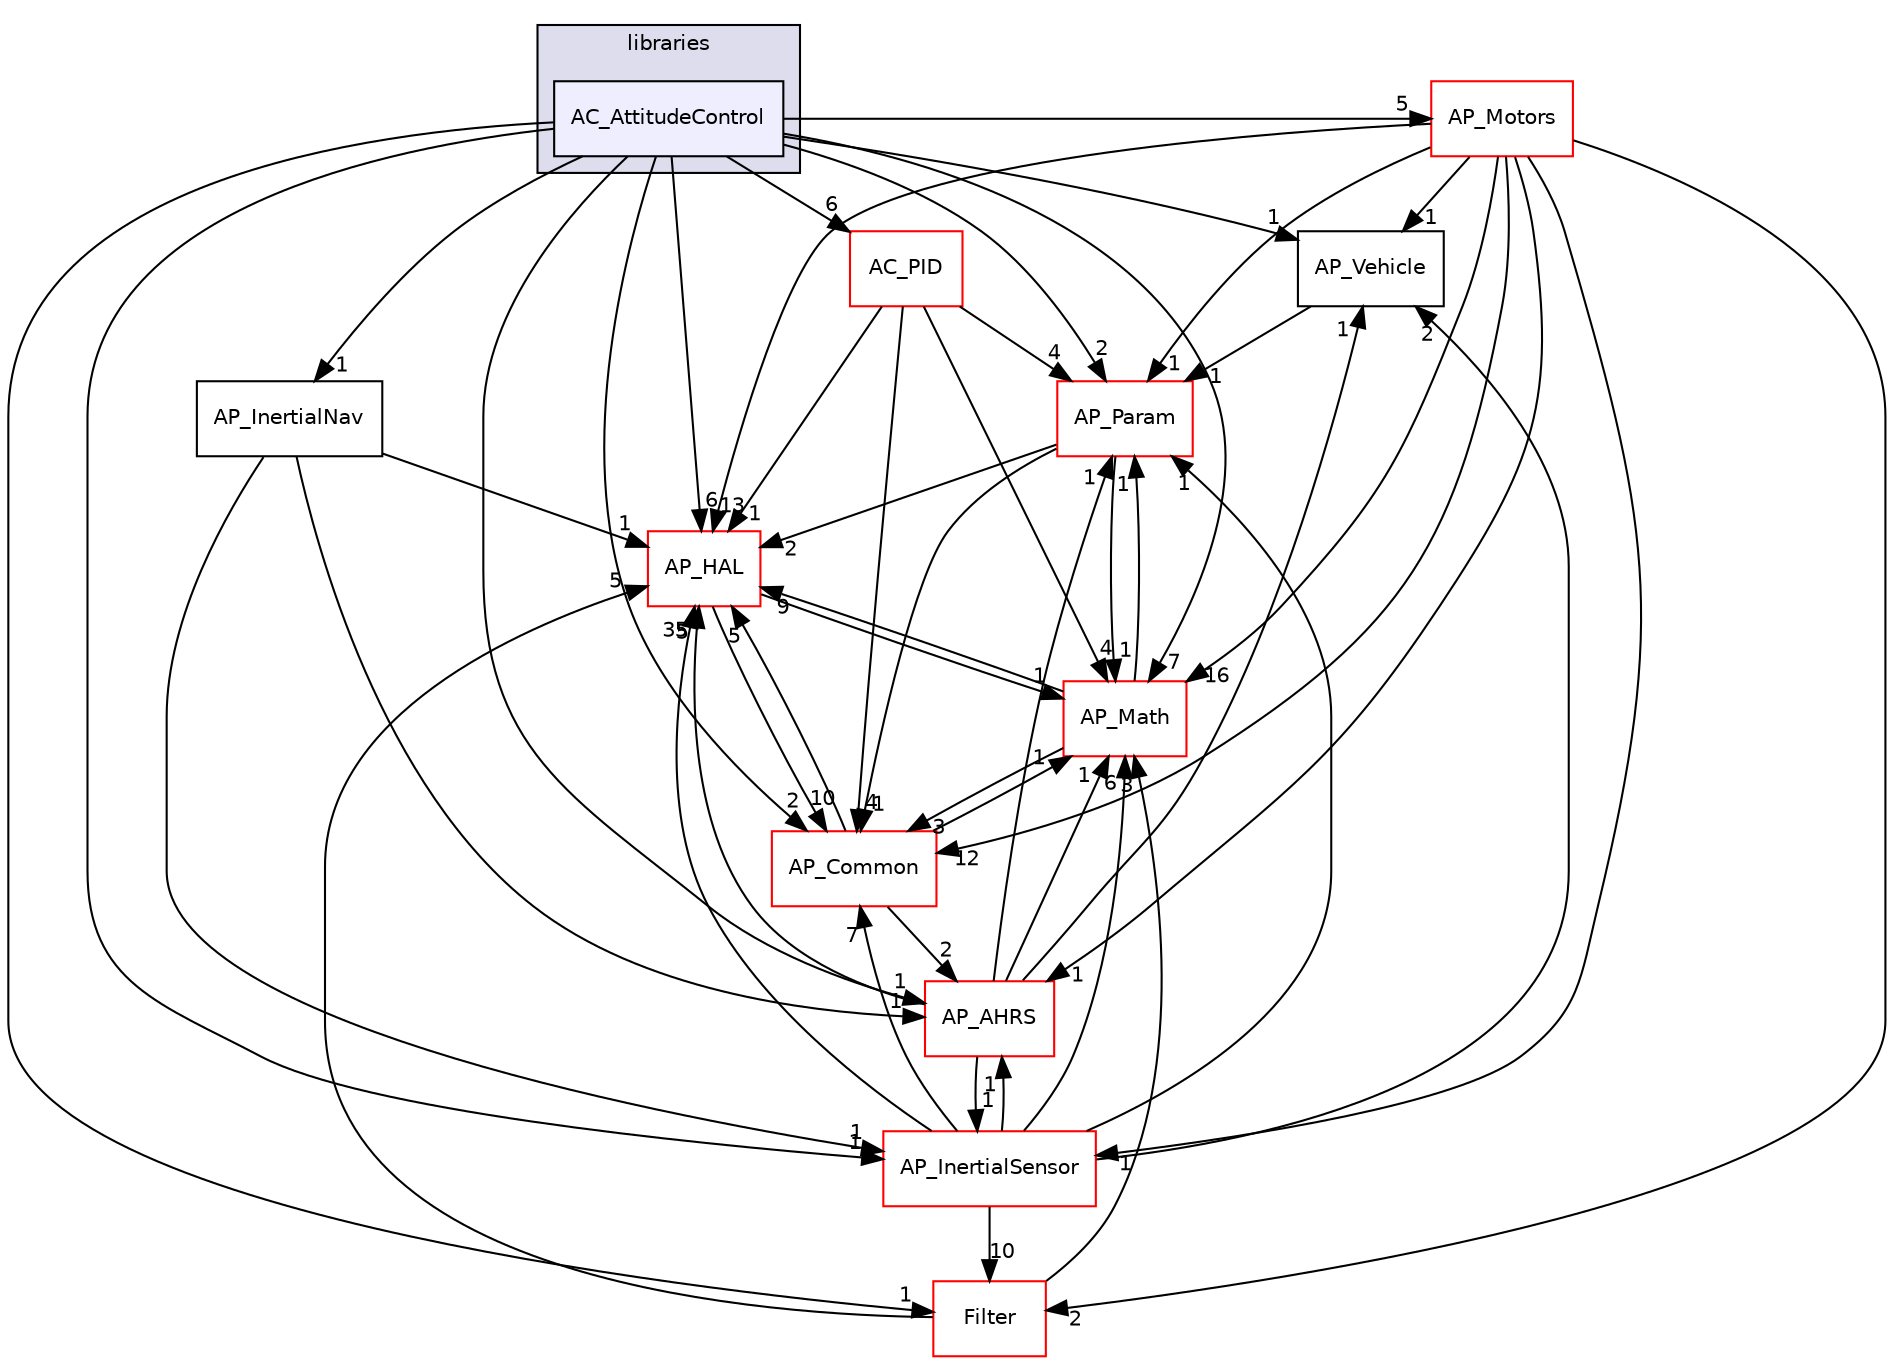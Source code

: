 digraph "libraries/AC_AttitudeControl" {
  compound=true
  node [ fontsize="10", fontname="Helvetica"];
  edge [ labelfontsize="10", labelfontname="Helvetica"];
  subgraph clusterdir_bc0718b08fb2015b8e59c47b2805f60c {
    graph [ bgcolor="#ddddee", pencolor="black", label="libraries" fontname="Helvetica", fontsize="10", URL="dir_bc0718b08fb2015b8e59c47b2805f60c.html"]
  dir_c50d09644f1928d7bdd0d8bb236183c6 [shape=box, label="AC_AttitudeControl", style="filled", fillcolor="#eeeeff", pencolor="black", URL="dir_c50d09644f1928d7bdd0d8bb236183c6.html"];
  }
  dir_605736780307584fc5a1e6c30e237454 [shape=box label="AP_Vehicle" URL="dir_605736780307584fc5a1e6c30e237454.html"];
  dir_85ad937bf7c11de5c2907a482c9c56bd [shape=box label="AP_AHRS" fillcolor="white" style="filled" color="red" URL="dir_85ad937bf7c11de5c2907a482c9c56bd.html"];
  dir_a7fc19be35497a7ff9f517e98edaea32 [shape=box label="Filter" fillcolor="white" style="filled" color="red" URL="dir_a7fc19be35497a7ff9f517e98edaea32.html"];
  dir_1cbc10423b2512b31103883361e0123b [shape=box label="AP_HAL" fillcolor="white" style="filled" color="red" URL="dir_1cbc10423b2512b31103883361e0123b.html"];
  dir_e2bd83a63617af771129da87c3dea2f2 [shape=box label="AP_InertialNav" URL="dir_e2bd83a63617af771129da87c3dea2f2.html"];
  dir_200d929b8d5577e7f19dc05ce443c612 [shape=box label="AP_Param" fillcolor="white" style="filled" color="red" URL="dir_200d929b8d5577e7f19dc05ce443c612.html"];
  dir_e2208a4dfd218f697a2a26cf1e819f73 [shape=box label="AP_Motors" fillcolor="white" style="filled" color="red" URL="dir_e2208a4dfd218f697a2a26cf1e819f73.html"];
  dir_f8d151dc119ef4d37afa003c944b490a [shape=box label="AP_InertialSensor" fillcolor="white" style="filled" color="red" URL="dir_f8d151dc119ef4d37afa003c944b490a.html"];
  dir_e45b4740ca2377c64753601f0047bb45 [shape=box label="AC_PID" fillcolor="white" style="filled" color="red" URL="dir_e45b4740ca2377c64753601f0047bb45.html"];
  dir_93fb9127672489656ce87df72f6e986d [shape=box label="AP_Math" fillcolor="white" style="filled" color="red" URL="dir_93fb9127672489656ce87df72f6e986d.html"];
  dir_df3f4256615fd4197927a84a019a8bd8 [shape=box label="AP_Common" fillcolor="white" style="filled" color="red" URL="dir_df3f4256615fd4197927a84a019a8bd8.html"];
  dir_605736780307584fc5a1e6c30e237454->dir_200d929b8d5577e7f19dc05ce443c612 [headlabel="1", labeldistance=1.5 headhref="dir_000162_000136.html"];
  dir_85ad937bf7c11de5c2907a482c9c56bd->dir_605736780307584fc5a1e6c30e237454 [headlabel="1", labeldistance=1.5 headhref="dir_000015_000162.html"];
  dir_85ad937bf7c11de5c2907a482c9c56bd->dir_1cbc10423b2512b31103883361e0123b [headlabel="5", labeldistance=1.5 headhref="dir_000015_000057.html"];
  dir_85ad937bf7c11de5c2907a482c9c56bd->dir_200d929b8d5577e7f19dc05ce443c612 [headlabel="1", labeldistance=1.5 headhref="dir_000015_000136.html"];
  dir_85ad937bf7c11de5c2907a482c9c56bd->dir_f8d151dc119ef4d37afa003c944b490a [headlabel="1", labeldistance=1.5 headhref="dir_000015_000088.html"];
  dir_85ad937bf7c11de5c2907a482c9c56bd->dir_93fb9127672489656ce87df72f6e986d [headlabel="1", labeldistance=1.5 headhref="dir_000015_000098.html"];
  dir_a7fc19be35497a7ff9f517e98edaea32->dir_1cbc10423b2512b31103883361e0123b [headlabel="5", labeldistance=1.5 headhref="dir_000170_000057.html"];
  dir_a7fc19be35497a7ff9f517e98edaea32->dir_93fb9127672489656ce87df72f6e986d [headlabel="3", labeldistance=1.5 headhref="dir_000170_000098.html"];
  dir_1cbc10423b2512b31103883361e0123b->dir_93fb9127672489656ce87df72f6e986d [headlabel="1", labeldistance=1.5 headhref="dir_000057_000098.html"];
  dir_1cbc10423b2512b31103883361e0123b->dir_df3f4256615fd4197927a84a019a8bd8 [headlabel="10", labeldistance=1.5 headhref="dir_000057_000036.html"];
  dir_e2bd83a63617af771129da87c3dea2f2->dir_85ad937bf7c11de5c2907a482c9c56bd [headlabel="1", labeldistance=1.5 headhref="dir_000087_000015.html"];
  dir_e2bd83a63617af771129da87c3dea2f2->dir_1cbc10423b2512b31103883361e0123b [headlabel="1", labeldistance=1.5 headhref="dir_000087_000057.html"];
  dir_e2bd83a63617af771129da87c3dea2f2->dir_f8d151dc119ef4d37afa003c944b490a [headlabel="1", labeldistance=1.5 headhref="dir_000087_000088.html"];
  dir_200d929b8d5577e7f19dc05ce443c612->dir_1cbc10423b2512b31103883361e0123b [headlabel="2", labeldistance=1.5 headhref="dir_000136_000057.html"];
  dir_200d929b8d5577e7f19dc05ce443c612->dir_93fb9127672489656ce87df72f6e986d [headlabel="1", labeldistance=1.5 headhref="dir_000136_000098.html"];
  dir_200d929b8d5577e7f19dc05ce443c612->dir_df3f4256615fd4197927a84a019a8bd8 [headlabel="1", labeldistance=1.5 headhref="dir_000136_000036.html"];
  dir_f8d151dc119ef4d37afa003c944b490a->dir_605736780307584fc5a1e6c30e237454 [headlabel="2", labeldistance=1.5 headhref="dir_000088_000162.html"];
  dir_f8d151dc119ef4d37afa003c944b490a->dir_85ad937bf7c11de5c2907a482c9c56bd [headlabel="1", labeldistance=1.5 headhref="dir_000088_000015.html"];
  dir_f8d151dc119ef4d37afa003c944b490a->dir_a7fc19be35497a7ff9f517e98edaea32 [headlabel="10", labeldistance=1.5 headhref="dir_000088_000170.html"];
  dir_f8d151dc119ef4d37afa003c944b490a->dir_1cbc10423b2512b31103883361e0123b [headlabel="35", labeldistance=1.5 headhref="dir_000088_000057.html"];
  dir_f8d151dc119ef4d37afa003c944b490a->dir_200d929b8d5577e7f19dc05ce443c612 [headlabel="1", labeldistance=1.5 headhref="dir_000088_000136.html"];
  dir_f8d151dc119ef4d37afa003c944b490a->dir_93fb9127672489656ce87df72f6e986d [headlabel="6", labeldistance=1.5 headhref="dir_000088_000098.html"];
  dir_f8d151dc119ef4d37afa003c944b490a->dir_df3f4256615fd4197927a84a019a8bd8 [headlabel="7", labeldistance=1.5 headhref="dir_000088_000036.html"];
  dir_e2208a4dfd218f697a2a26cf1e819f73->dir_605736780307584fc5a1e6c30e237454 [headlabel="1", labeldistance=1.5 headhref="dir_000115_000162.html"];
  dir_e2208a4dfd218f697a2a26cf1e819f73->dir_85ad937bf7c11de5c2907a482c9c56bd [headlabel="1", labeldistance=1.5 headhref="dir_000115_000015.html"];
  dir_e2208a4dfd218f697a2a26cf1e819f73->dir_a7fc19be35497a7ff9f517e98edaea32 [headlabel="2", labeldistance=1.5 headhref="dir_000115_000170.html"];
  dir_e2208a4dfd218f697a2a26cf1e819f73->dir_1cbc10423b2512b31103883361e0123b [headlabel="13", labeldistance=1.5 headhref="dir_000115_000057.html"];
  dir_e2208a4dfd218f697a2a26cf1e819f73->dir_200d929b8d5577e7f19dc05ce443c612 [headlabel="1", labeldistance=1.5 headhref="dir_000115_000136.html"];
  dir_e2208a4dfd218f697a2a26cf1e819f73->dir_f8d151dc119ef4d37afa003c944b490a [headlabel="1", labeldistance=1.5 headhref="dir_000115_000088.html"];
  dir_e2208a4dfd218f697a2a26cf1e819f73->dir_93fb9127672489656ce87df72f6e986d [headlabel="16", labeldistance=1.5 headhref="dir_000115_000098.html"];
  dir_e2208a4dfd218f697a2a26cf1e819f73->dir_df3f4256615fd4197927a84a019a8bd8 [headlabel="12", labeldistance=1.5 headhref="dir_000115_000036.html"];
  dir_e45b4740ca2377c64753601f0047bb45->dir_1cbc10423b2512b31103883361e0123b [headlabel="1", labeldistance=1.5 headhref="dir_000005_000057.html"];
  dir_e45b4740ca2377c64753601f0047bb45->dir_200d929b8d5577e7f19dc05ce443c612 [headlabel="4", labeldistance=1.5 headhref="dir_000005_000136.html"];
  dir_e45b4740ca2377c64753601f0047bb45->dir_93fb9127672489656ce87df72f6e986d [headlabel="4", labeldistance=1.5 headhref="dir_000005_000098.html"];
  dir_e45b4740ca2377c64753601f0047bb45->dir_df3f4256615fd4197927a84a019a8bd8 [headlabel="4", labeldistance=1.5 headhref="dir_000005_000036.html"];
  dir_c50d09644f1928d7bdd0d8bb236183c6->dir_605736780307584fc5a1e6c30e237454 [headlabel="1", labeldistance=1.5 headhref="dir_000001_000162.html"];
  dir_c50d09644f1928d7bdd0d8bb236183c6->dir_85ad937bf7c11de5c2907a482c9c56bd [headlabel="1", labeldistance=1.5 headhref="dir_000001_000015.html"];
  dir_c50d09644f1928d7bdd0d8bb236183c6->dir_a7fc19be35497a7ff9f517e98edaea32 [headlabel="1", labeldistance=1.5 headhref="dir_000001_000170.html"];
  dir_c50d09644f1928d7bdd0d8bb236183c6->dir_1cbc10423b2512b31103883361e0123b [headlabel="6", labeldistance=1.5 headhref="dir_000001_000057.html"];
  dir_c50d09644f1928d7bdd0d8bb236183c6->dir_e2bd83a63617af771129da87c3dea2f2 [headlabel="1", labeldistance=1.5 headhref="dir_000001_000087.html"];
  dir_c50d09644f1928d7bdd0d8bb236183c6->dir_200d929b8d5577e7f19dc05ce443c612 [headlabel="2", labeldistance=1.5 headhref="dir_000001_000136.html"];
  dir_c50d09644f1928d7bdd0d8bb236183c6->dir_e2208a4dfd218f697a2a26cf1e819f73 [headlabel="5", labeldistance=1.5 headhref="dir_000001_000115.html"];
  dir_c50d09644f1928d7bdd0d8bb236183c6->dir_f8d151dc119ef4d37afa003c944b490a [headlabel="1", labeldistance=1.5 headhref="dir_000001_000088.html"];
  dir_c50d09644f1928d7bdd0d8bb236183c6->dir_e45b4740ca2377c64753601f0047bb45 [headlabel="6", labeldistance=1.5 headhref="dir_000001_000005.html"];
  dir_c50d09644f1928d7bdd0d8bb236183c6->dir_93fb9127672489656ce87df72f6e986d [headlabel="7", labeldistance=1.5 headhref="dir_000001_000098.html"];
  dir_c50d09644f1928d7bdd0d8bb236183c6->dir_df3f4256615fd4197927a84a019a8bd8 [headlabel="2", labeldistance=1.5 headhref="dir_000001_000036.html"];
  dir_93fb9127672489656ce87df72f6e986d->dir_1cbc10423b2512b31103883361e0123b [headlabel="9", labeldistance=1.5 headhref="dir_000098_000057.html"];
  dir_93fb9127672489656ce87df72f6e986d->dir_200d929b8d5577e7f19dc05ce443c612 [headlabel="1", labeldistance=1.5 headhref="dir_000098_000136.html"];
  dir_93fb9127672489656ce87df72f6e986d->dir_df3f4256615fd4197927a84a019a8bd8 [headlabel="3", labeldistance=1.5 headhref="dir_000098_000036.html"];
  dir_df3f4256615fd4197927a84a019a8bd8->dir_85ad937bf7c11de5c2907a482c9c56bd [headlabel="2", labeldistance=1.5 headhref="dir_000036_000015.html"];
  dir_df3f4256615fd4197927a84a019a8bd8->dir_1cbc10423b2512b31103883361e0123b [headlabel="5", labeldistance=1.5 headhref="dir_000036_000057.html"];
  dir_df3f4256615fd4197927a84a019a8bd8->dir_93fb9127672489656ce87df72f6e986d [headlabel="1", labeldistance=1.5 headhref="dir_000036_000098.html"];
}
